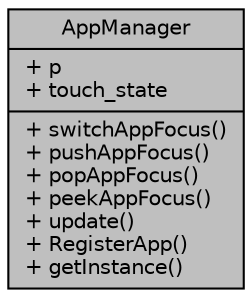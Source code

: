 digraph "AppManager"
{
 // INTERACTIVE_SVG=YES
 // LATEX_PDF_SIZE
  edge [fontname="Helvetica",fontsize="10",labelfontname="Helvetica",labelfontsize="10"];
  node [fontname="Helvetica",fontsize="10",shape=record];
  Node1 [label="{AppManager\n|+ p\l+ touch_state\l|+ switchAppFocus()\l+ pushAppFocus()\l+ popAppFocus()\l+ peekAppFocus()\l+ update()\l+ RegisterApp()\l+ getInstance()\l}",height=0.2,width=0.4,color="black", fillcolor="grey75", style="filled", fontcolor="black",tooltip=" "];
}
